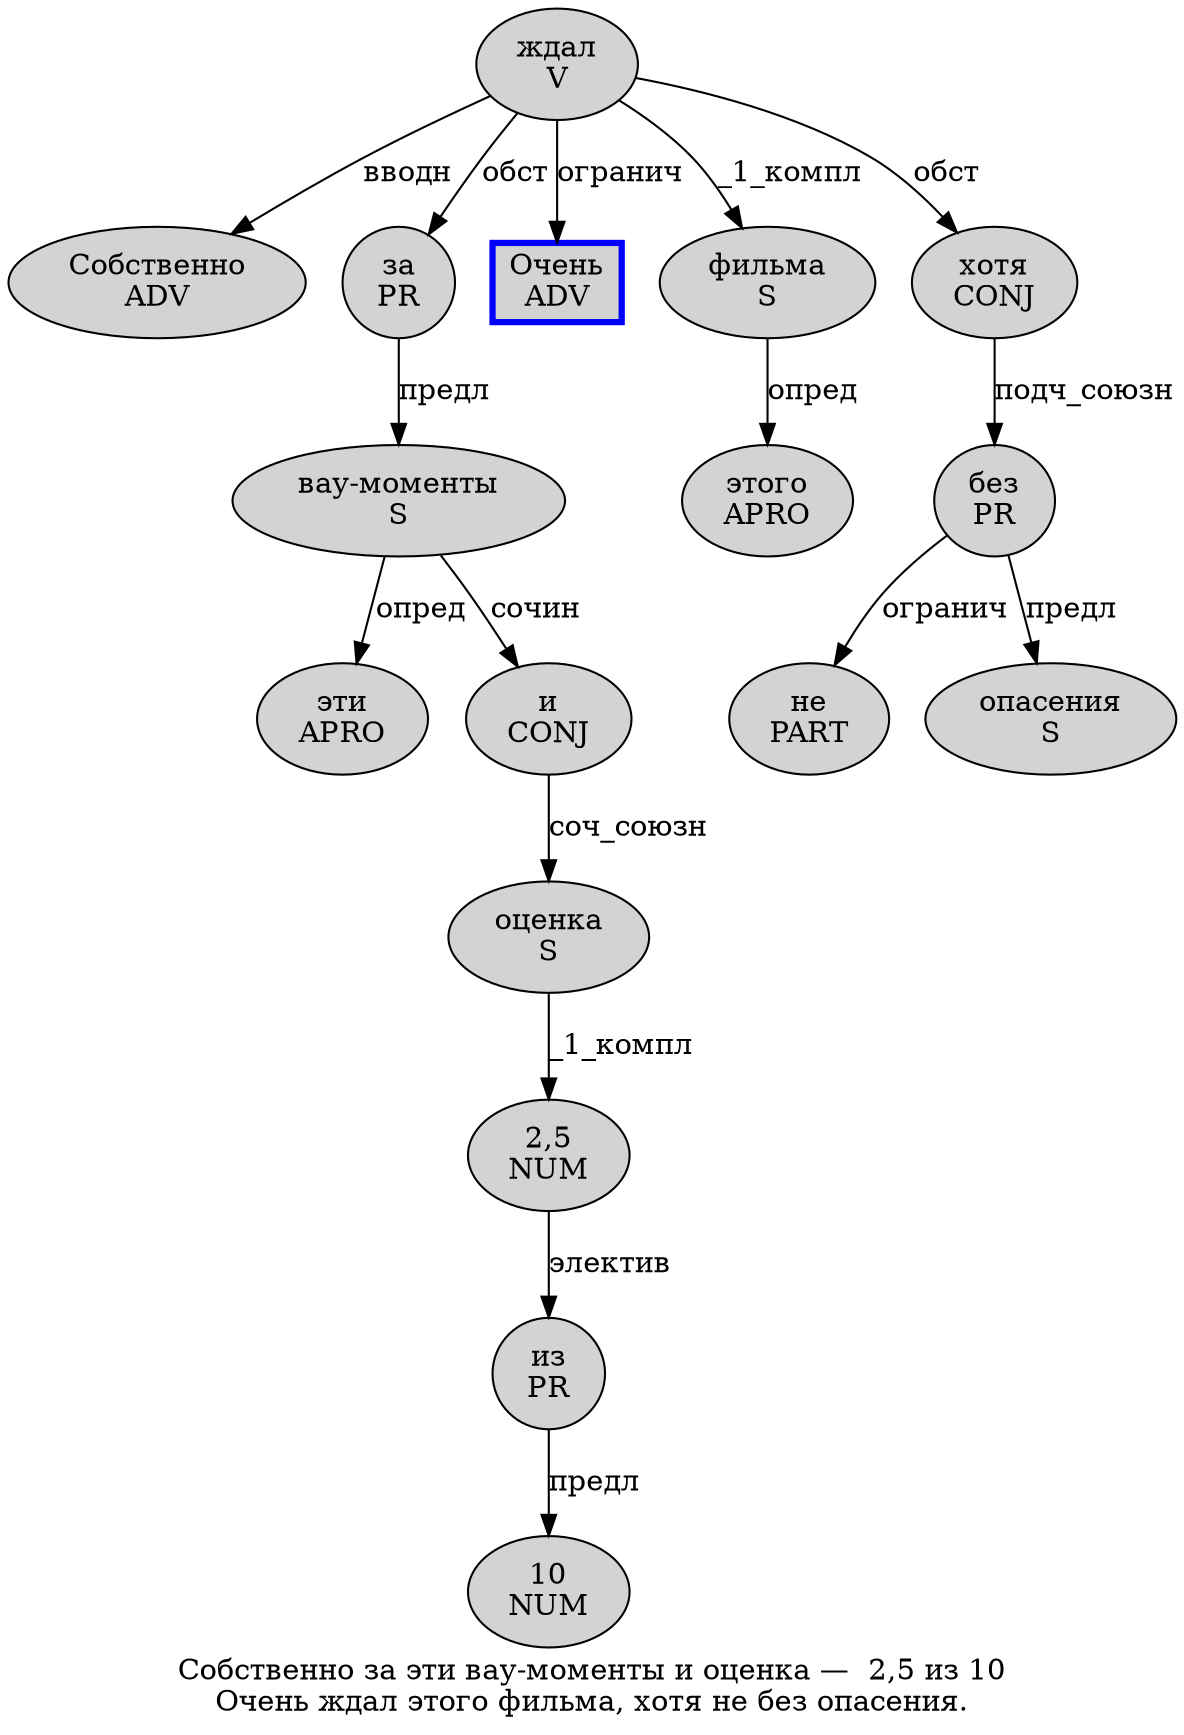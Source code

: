 digraph SENTENCE_4636 {
	graph [label="Собственно за эти вау-моменты и оценка —  2,5 из 10
Очень ждал этого фильма, хотя не без опасения."]
	node [style=filled]
		0 [label="Собственно
ADV" color="" fillcolor=lightgray penwidth=1 shape=ellipse]
		1 [label="за
PR" color="" fillcolor=lightgray penwidth=1 shape=ellipse]
		2 [label="эти
APRO" color="" fillcolor=lightgray penwidth=1 shape=ellipse]
		3 [label="вау-моменты
S" color="" fillcolor=lightgray penwidth=1 shape=ellipse]
		4 [label="и
CONJ" color="" fillcolor=lightgray penwidth=1 shape=ellipse]
		5 [label="оценка
S" color="" fillcolor=lightgray penwidth=1 shape=ellipse]
		7 [label="2,5
NUM" color="" fillcolor=lightgray penwidth=1 shape=ellipse]
		8 [label="из
PR" color="" fillcolor=lightgray penwidth=1 shape=ellipse]
		9 [label="10
NUM" color="" fillcolor=lightgray penwidth=1 shape=ellipse]
		10 [label="Очень
ADV" color=blue fillcolor=lightgray penwidth=3 shape=box]
		11 [label="ждал
V" color="" fillcolor=lightgray penwidth=1 shape=ellipse]
		12 [label="этого
APRO" color="" fillcolor=lightgray penwidth=1 shape=ellipse]
		13 [label="фильма
S" color="" fillcolor=lightgray penwidth=1 shape=ellipse]
		15 [label="хотя
CONJ" color="" fillcolor=lightgray penwidth=1 shape=ellipse]
		16 [label="не
PART" color="" fillcolor=lightgray penwidth=1 shape=ellipse]
		17 [label="без
PR" color="" fillcolor=lightgray penwidth=1 shape=ellipse]
		18 [label="опасения
S" color="" fillcolor=lightgray penwidth=1 shape=ellipse]
			13 -> 12 [label="опред"]
			8 -> 9 [label="предл"]
			1 -> 3 [label="предл"]
			3 -> 2 [label="опред"]
			3 -> 4 [label="сочин"]
			5 -> 7 [label="_1_компл"]
			11 -> 0 [label="вводн"]
			11 -> 1 [label="обст"]
			11 -> 10 [label="огранич"]
			11 -> 13 [label="_1_компл"]
			11 -> 15 [label="обст"]
			7 -> 8 [label="электив"]
			17 -> 16 [label="огранич"]
			17 -> 18 [label="предл"]
			15 -> 17 [label="подч_союзн"]
			4 -> 5 [label="соч_союзн"]
}